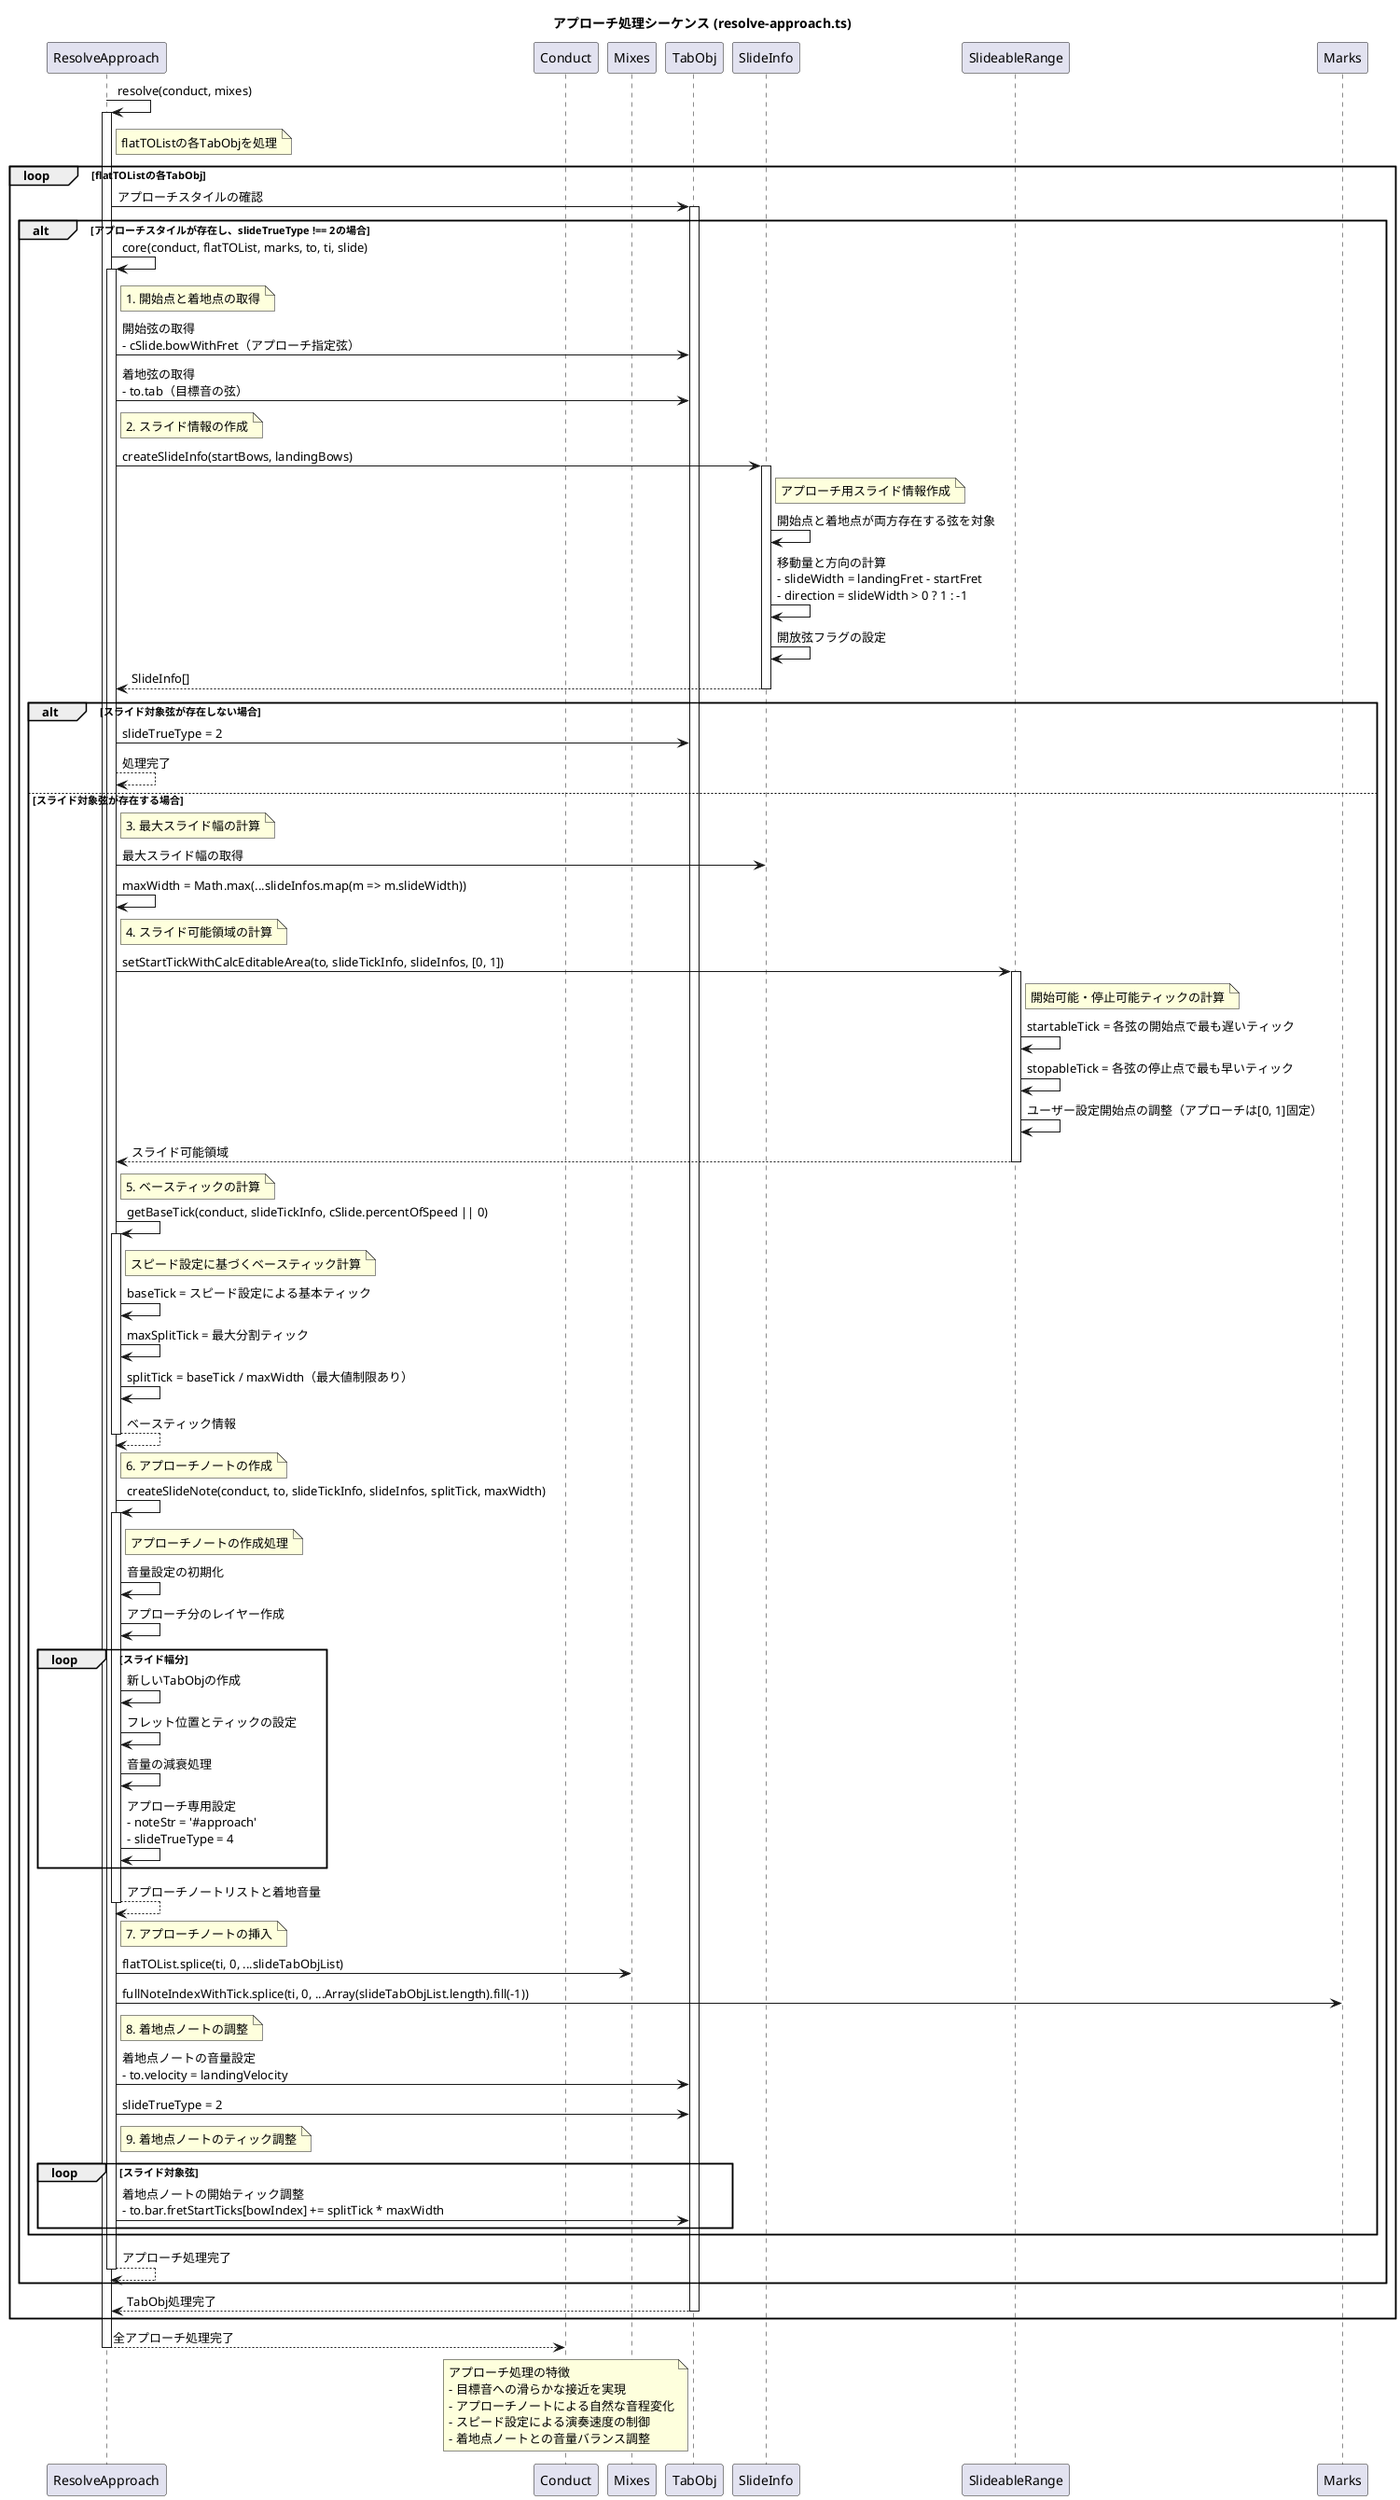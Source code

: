 @startuml resolve-approach
title アプローチ処理シーケンス (resolve-approach.ts)

participant "ResolveApproach" as RA
participant "Conduct" as C
participant "Mixes" as M
participant "TabObj" as TO
participant "SlideInfo" as SI
participant "SlideableRange" as SR
participant "Marks" as MK

RA -> RA: resolve(conduct, mixes)
activate RA

note right of RA: flatTOListの各TabObjを処理

loop flatTOListの各TabObj
    RA -> TO: アプローチスタイルの確認
    activate TO
    
    alt アプローチスタイルが存在し、slideTrueType !== 2の場合
        RA -> RA: core(conduct, flatTOList, marks, to, ti, slide)
        activate RA
        
        note right of RA: 1. 開始点と着地点の取得
        RA -> TO: 開始弦の取得\n- cSlide.bowWithFret（アプローチ指定弦）
        RA -> TO: 着地弦の取得\n- to.tab（目標音の弦）
        
        note right of RA: 2. スライド情報の作成
        RA -> SI: createSlideInfo(startBows, landingBows)
        activate SI
        
        note right of SI: アプローチ用スライド情報作成
        SI -> SI: 開始点と着地点が両方存在する弦を対象
        SI -> SI: 移動量と方向の計算\n- slideWidth = landingFret - startFret\n- direction = slideWidth > 0 ? 1 : -1
        SI -> SI: 開放弦フラグの設定
        
        SI --> RA: SlideInfo[]
        deactivate SI
        
        alt スライド対象弦が存在しない場合
            RA -> TO: slideTrueType = 2
            RA --> RA: 処理完了
        else スライド対象弦が存在する場合
            note right of RA: 3. 最大スライド幅の計算
            RA -> SI: 最大スライド幅の取得
            RA -> RA: maxWidth = Math.max(...slideInfos.map(m => m.slideWidth))
            
            note right of RA: 4. スライド可能領域の計算
            RA -> SR: setStartTickWithCalcEditableArea(to, slideTickInfo, slideInfos, [0, 1])
            activate SR
            
            note right of SR: 開始可能・停止可能ティックの計算
            SR -> SR: startableTick = 各弦の開始点で最も遅いティック
            SR -> SR: stopableTick = 各弦の停止点で最も早いティック
            SR -> SR: ユーザー設定開始点の調整（アプローチは[0, 1]固定）
            
            SR --> RA: スライド可能領域
            deactivate SR
            
            note right of RA: 5. ベースティックの計算
            RA -> RA: getBaseTick(conduct, slideTickInfo, cSlide.percentOfSpeed || 0)
            activate RA
            
            note right of RA: スピード設定に基づくベースティック計算
            RA -> RA: baseTick = スピード設定による基本ティック
            RA -> RA: maxSplitTick = 最大分割ティック
            RA -> RA: splitTick = baseTick / maxWidth（最大値制限あり）
            
            RA --> RA: ベースティック情報
            deactivate RA
            
            note right of RA: 6. アプローチノートの作成
            RA -> RA: createSlideNote(conduct, to, slideTickInfo, slideInfos, splitTick, maxWidth)
            activate RA
            
            note right of RA: アプローチノートの作成処理
            RA -> RA: 音量設定の初期化
            RA -> RA: アプローチ分のレイヤー作成
            
            loop スライド幅分
                RA -> RA: 新しいTabObjの作成
                RA -> RA: フレット位置とティックの設定
                RA -> RA: 音量の減衰処理
                RA -> RA: アプローチ専用設定\n- noteStr = '#approach'\n- slideTrueType = 4
            end
            
            RA --> RA: アプローチノートリストと着地音量
            deactivate RA
            
            note right of RA: 7. アプローチノートの挿入
            RA -> M: flatTOList.splice(ti, 0, ...slideTabObjList)
            RA -> MK: fullNoteIndexWithTick.splice(ti, 0, ...Array(slideTabObjList.length).fill(-1))
            
            note right of RA: 8. 着地点ノートの調整
            RA -> TO: 着地点ノートの音量設定\n- to.velocity = landingVelocity
            RA -> TO: slideTrueType = 2
            
            note right of RA: 9. 着地点ノートのティック調整
            loop スライド対象弦
                RA -> TO: 着地点ノートの開始ティック調整\n- to.bar.fretStartTicks[bowIndex] += splitTick * maxWidth
            end
        end
        
        RA --> RA: アプローチ処理完了
        deactivate RA
    end
    
    TO --> RA: TabObj処理完了
    deactivate TO
end

RA --> C: 全アプローチ処理完了
deactivate RA

note over C: アプローチ処理の特徴\n- 目標音への滑らかな接近を実現\n- アプローチノートによる自然な音程変化\n- スピード設定による演奏速度の制御\n- 着地点ノートとの音量バランス調整

@enduml 